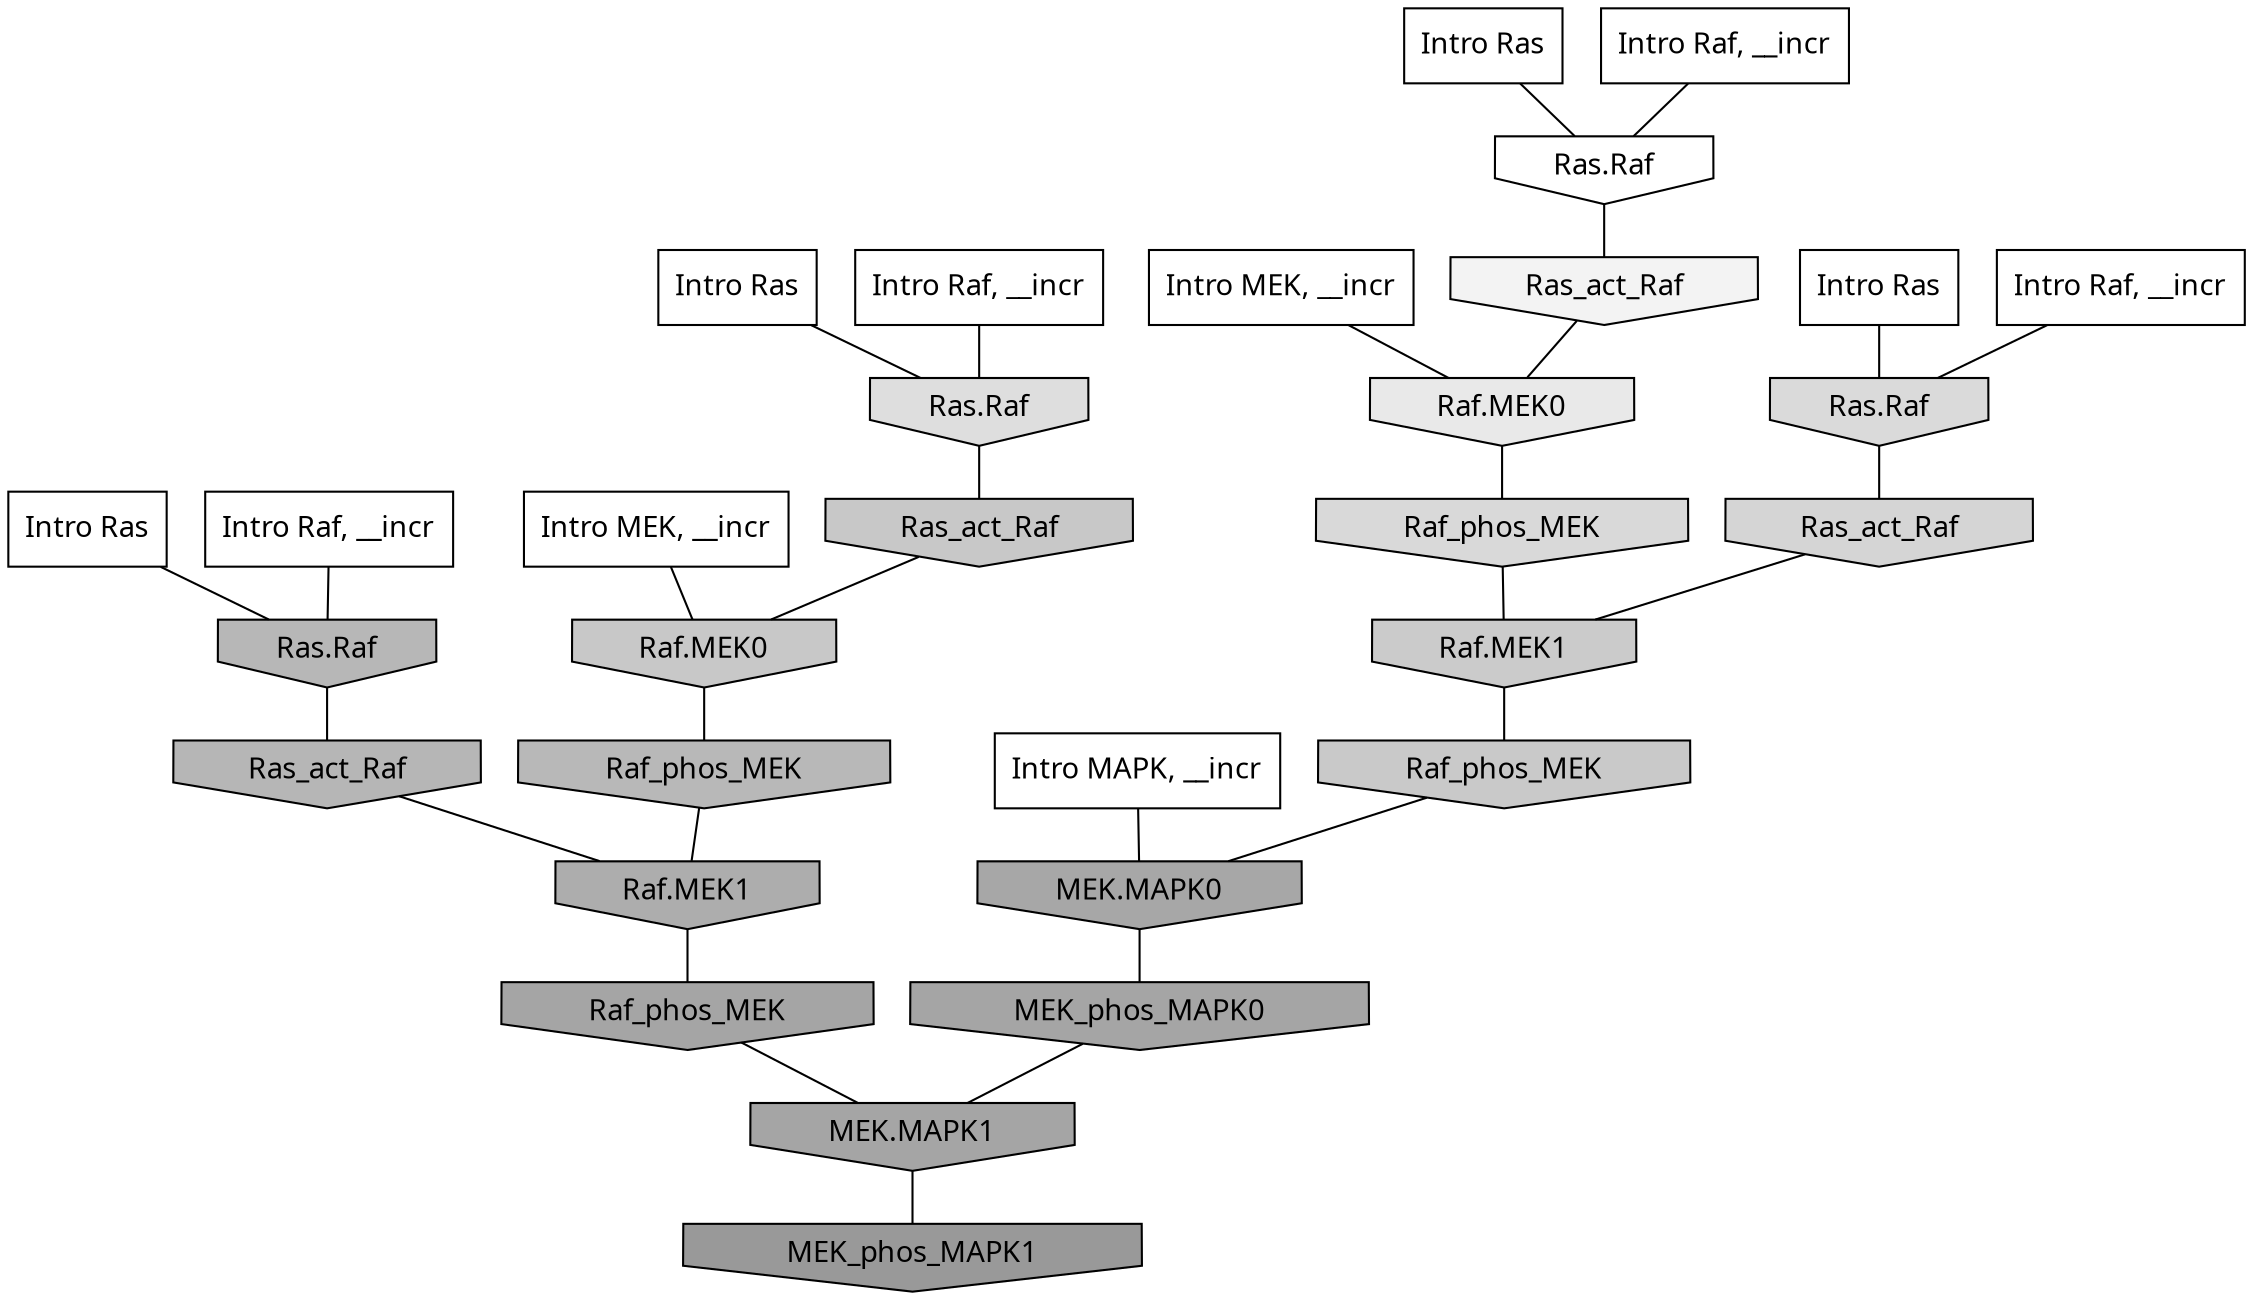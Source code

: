 digraph G{
  rankdir="TB";
  ranksep=0.30;
  node [fontname="CMU Serif"];
  edge [fontname="CMU Serif"];
  
  4 [label="Intro Ras", shape=rectangle, style=filled, fillcolor="0.000 0.000 1.000"]
  
  12 [label="Intro Ras", shape=rectangle, style=filled, fillcolor="0.000 0.000 1.000"]
  
  73 [label="Intro Ras", shape=rectangle, style=filled, fillcolor="0.000 0.000 1.000"]
  
  83 [label="Intro Ras", shape=rectangle, style=filled, fillcolor="0.000 0.000 1.000"]
  
  359 [label="Intro Raf, __incr", shape=rectangle, style=filled, fillcolor="0.000 0.000 1.000"]
  
  543 [label="Intro Raf, __incr", shape=rectangle, style=filled, fillcolor="0.000 0.000 1.000"]
  
  759 [label="Intro Raf, __incr", shape=rectangle, style=filled, fillcolor="0.000 0.000 1.000"]
  
  1040 [label="Intro Raf, __incr", shape=rectangle, style=filled, fillcolor="0.000 0.000 1.000"]
  
  1253 [label="Intro MEK, __incr", shape=rectangle, style=filled, fillcolor="0.000 0.000 1.000"]
  
  1481 [label="Intro MEK, __incr", shape=rectangle, style=filled, fillcolor="0.000 0.000 1.000"]
  
  2749 [label="Intro MAPK, __incr", shape=rectangle, style=filled, fillcolor="0.000 0.000 1.000"]
  
  3284 [label="Ras.Raf", shape=invhouse, style=filled, fillcolor="0.000 0.000 1.000"]
  
  3653 [label="Ras_act_Raf", shape=invhouse, style=filled, fillcolor="0.000 0.000 0.953"]
  
  4238 [label="Raf.MEK0", shape=invhouse, style=filled, fillcolor="0.000 0.000 0.914"]
  
  4991 [label="Ras.Raf", shape=invhouse, style=filled, fillcolor="0.000 0.000 0.868"]
  
  5216 [label="Ras.Raf", shape=invhouse, style=filled, fillcolor="0.000 0.000 0.855"]
  
  5355 [label="Raf_phos_MEK", shape=invhouse, style=filled, fillcolor="0.000 0.000 0.849"]
  
  5584 [label="Ras_act_Raf", shape=invhouse, style=filled, fillcolor="0.000 0.000 0.834"]
  
  6495 [label="Raf.MEK1", shape=invhouse, style=filled, fillcolor="0.000 0.000 0.793"]
  
  6599 [label="Raf_phos_MEK", shape=invhouse, style=filled, fillcolor="0.000 0.000 0.789"]
  
  6743 [label="Ras_act_Raf", shape=invhouse, style=filled, fillcolor="0.000 0.000 0.784"]
  
  6749 [label="Raf.MEK0", shape=invhouse, style=filled, fillcolor="0.000 0.000 0.784"]
  
  8910 [label="Raf_phos_MEK", shape=invhouse, style=filled, fillcolor="0.000 0.000 0.719"]
  
  9033 [label="Ras.Raf", shape=invhouse, style=filled, fillcolor="0.000 0.000 0.715"]
  
  9070 [label="Ras_act_Raf", shape=invhouse, style=filled, fillcolor="0.000 0.000 0.714"]
  
  10985 [label="Raf.MEK1", shape=invhouse, style=filled, fillcolor="0.000 0.000 0.676"]
  
  12294 [label="MEK.MAPK0", shape=invhouse, style=filled, fillcolor="0.000 0.000 0.653"]
  
  12733 [label="MEK_phos_MAPK0", shape=invhouse, style=filled, fillcolor="0.000 0.000 0.647"]
  
  12809 [label="Raf_phos_MEK", shape=invhouse, style=filled, fillcolor="0.000 0.000 0.646"]
  
  12811 [label="MEK.MAPK1", shape=invhouse, style=filled, fillcolor="0.000 0.000 0.646"]
  
  15918 [label="MEK_phos_MAPK1", shape=invhouse, style=filled, fillcolor="0.000 0.000 0.600"]
  
  
  12811 -> 15918 [dir=none, color="0.000 0.000 0.000"] 
  12809 -> 12811 [dir=none, color="0.000 0.000 0.000"] 
  12733 -> 12811 [dir=none, color="0.000 0.000 0.000"] 
  12294 -> 12733 [dir=none, color="0.000 0.000 0.000"] 
  10985 -> 12809 [dir=none, color="0.000 0.000 0.000"] 
  9070 -> 10985 [dir=none, color="0.000 0.000 0.000"] 
  9033 -> 9070 [dir=none, color="0.000 0.000 0.000"] 
  8910 -> 10985 [dir=none, color="0.000 0.000 0.000"] 
  6749 -> 8910 [dir=none, color="0.000 0.000 0.000"] 
  6743 -> 6749 [dir=none, color="0.000 0.000 0.000"] 
  6599 -> 12294 [dir=none, color="0.000 0.000 0.000"] 
  6495 -> 6599 [dir=none, color="0.000 0.000 0.000"] 
  5584 -> 6495 [dir=none, color="0.000 0.000 0.000"] 
  5355 -> 6495 [dir=none, color="0.000 0.000 0.000"] 
  5216 -> 5584 [dir=none, color="0.000 0.000 0.000"] 
  4991 -> 6743 [dir=none, color="0.000 0.000 0.000"] 
  4238 -> 5355 [dir=none, color="0.000 0.000 0.000"] 
  3653 -> 4238 [dir=none, color="0.000 0.000 0.000"] 
  3284 -> 3653 [dir=none, color="0.000 0.000 0.000"] 
  2749 -> 12294 [dir=none, color="0.000 0.000 0.000"] 
  1481 -> 4238 [dir=none, color="0.000 0.000 0.000"] 
  1253 -> 6749 [dir=none, color="0.000 0.000 0.000"] 
  1040 -> 9033 [dir=none, color="0.000 0.000 0.000"] 
  759 -> 4991 [dir=none, color="0.000 0.000 0.000"] 
  543 -> 5216 [dir=none, color="0.000 0.000 0.000"] 
  359 -> 3284 [dir=none, color="0.000 0.000 0.000"] 
  83 -> 5216 [dir=none, color="0.000 0.000 0.000"] 
  73 -> 3284 [dir=none, color="0.000 0.000 0.000"] 
  12 -> 4991 [dir=none, color="0.000 0.000 0.000"] 
  4 -> 9033 [dir=none, color="0.000 0.000 0.000"] 
  
  }
